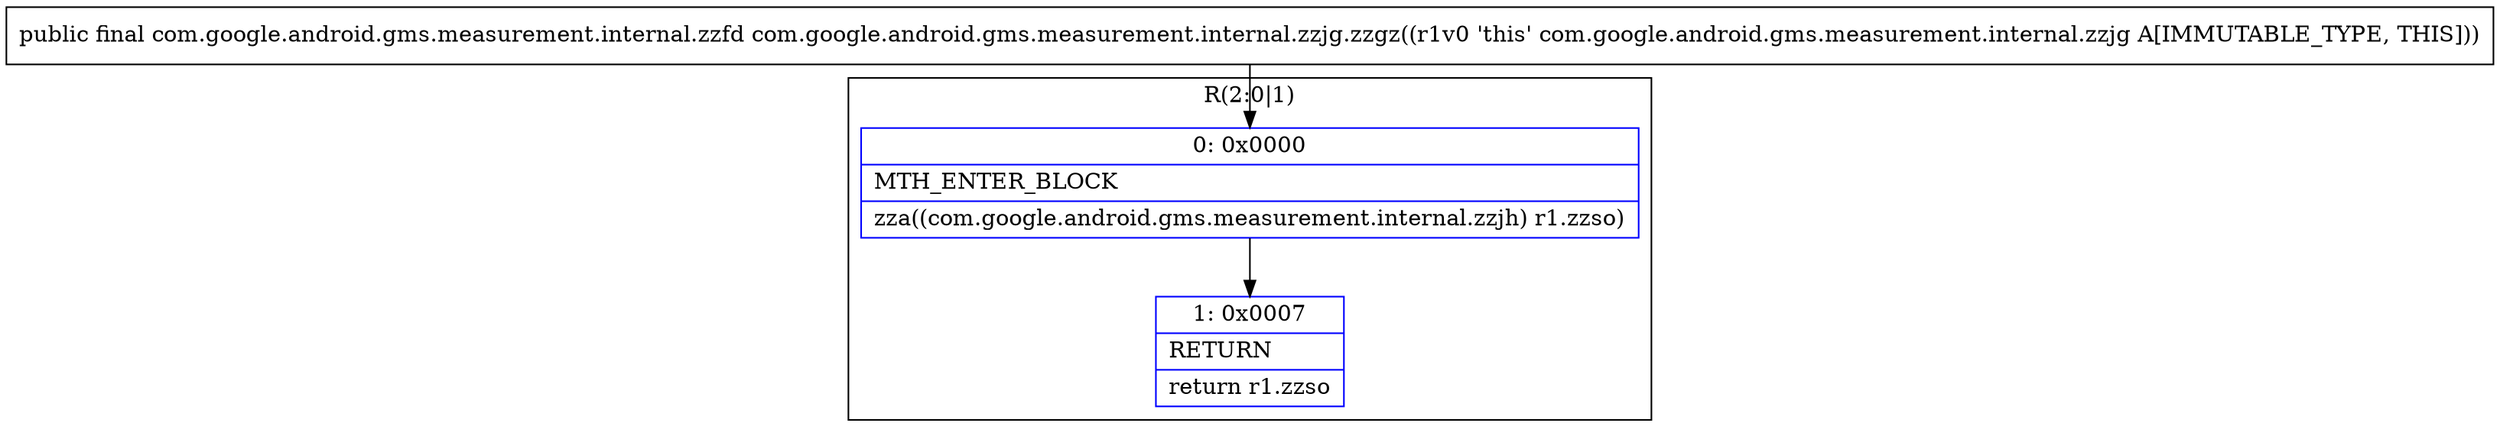 digraph "CFG forcom.google.android.gms.measurement.internal.zzjg.zzgz()Lcom\/google\/android\/gms\/measurement\/internal\/zzfd;" {
subgraph cluster_Region_1646060268 {
label = "R(2:0|1)";
node [shape=record,color=blue];
Node_0 [shape=record,label="{0\:\ 0x0000|MTH_ENTER_BLOCK\l|zza((com.google.android.gms.measurement.internal.zzjh) r1.zzso)\l}"];
Node_1 [shape=record,label="{1\:\ 0x0007|RETURN\l|return r1.zzso\l}"];
}
MethodNode[shape=record,label="{public final com.google.android.gms.measurement.internal.zzfd com.google.android.gms.measurement.internal.zzjg.zzgz((r1v0 'this' com.google.android.gms.measurement.internal.zzjg A[IMMUTABLE_TYPE, THIS])) }"];
MethodNode -> Node_0;
Node_0 -> Node_1;
}

